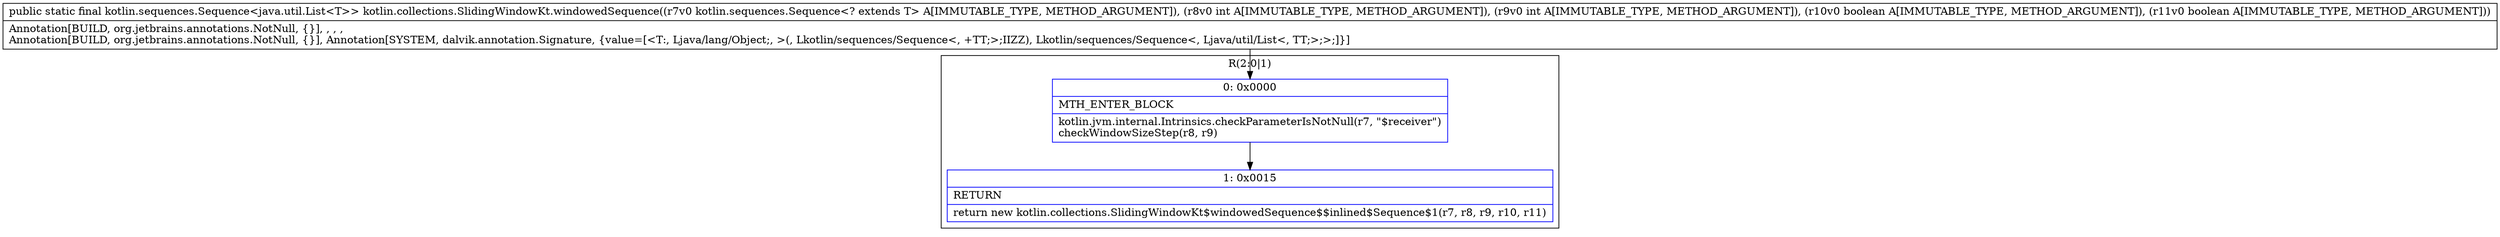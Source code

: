 digraph "CFG forkotlin.collections.SlidingWindowKt.windowedSequence(Lkotlin\/sequences\/Sequence;IIZZ)Lkotlin\/sequences\/Sequence;" {
subgraph cluster_Region_168588918 {
label = "R(2:0|1)";
node [shape=record,color=blue];
Node_0 [shape=record,label="{0\:\ 0x0000|MTH_ENTER_BLOCK\l|kotlin.jvm.internal.Intrinsics.checkParameterIsNotNull(r7, \"$receiver\")\lcheckWindowSizeStep(r8, r9)\l}"];
Node_1 [shape=record,label="{1\:\ 0x0015|RETURN\l|return new kotlin.collections.SlidingWindowKt$windowedSequence$$inlined$Sequence$1(r7, r8, r9, r10, r11)\l}"];
}
MethodNode[shape=record,label="{public static final kotlin.sequences.Sequence\<java.util.List\<T\>\> kotlin.collections.SlidingWindowKt.windowedSequence((r7v0 kotlin.sequences.Sequence\<? extends T\> A[IMMUTABLE_TYPE, METHOD_ARGUMENT]), (r8v0 int A[IMMUTABLE_TYPE, METHOD_ARGUMENT]), (r9v0 int A[IMMUTABLE_TYPE, METHOD_ARGUMENT]), (r10v0 boolean A[IMMUTABLE_TYPE, METHOD_ARGUMENT]), (r11v0 boolean A[IMMUTABLE_TYPE, METHOD_ARGUMENT]))  | Annotation[BUILD, org.jetbrains.annotations.NotNull, \{\}], , , , \lAnnotation[BUILD, org.jetbrains.annotations.NotNull, \{\}], Annotation[SYSTEM, dalvik.annotation.Signature, \{value=[\<T:, Ljava\/lang\/Object;, \>(, Lkotlin\/sequences\/Sequence\<, +TT;\>;IIZZ), Lkotlin\/sequences\/Sequence\<, Ljava\/util\/List\<, TT;\>;\>;]\}]\l}"];
MethodNode -> Node_0;
Node_0 -> Node_1;
}

